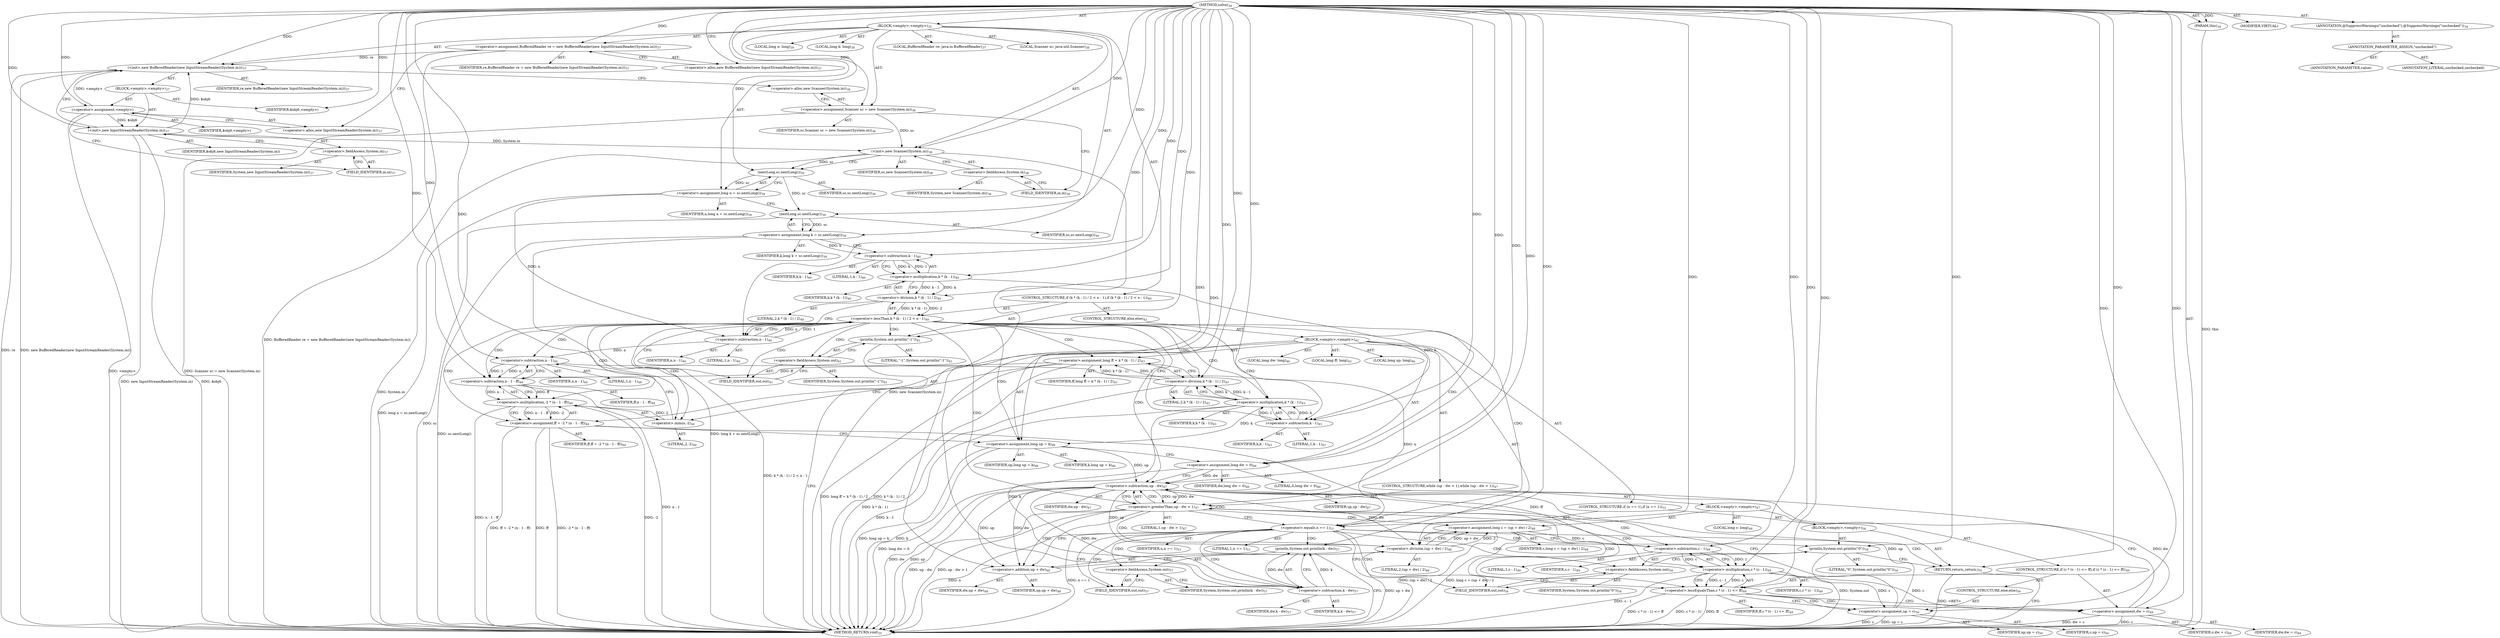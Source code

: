 digraph "solve" {  
"99" [label = <(METHOD,solve)<SUB>34</SUB>> ]
"100" [label = <(PARAM,this)<SUB>34</SUB>> ]
"101" [label = <(BLOCK,&lt;empty&gt;,&lt;empty&gt;)<SUB>35</SUB>> ]
"6" [label = <(LOCAL,BufferedReader re: java.io.BufferedReader)<SUB>37</SUB>> ]
"102" [label = <(&lt;operator&gt;.assignment,BufferedReader re = new BufferedReader(new InputStreamReader(System.in)))<SUB>37</SUB>> ]
"103" [label = <(IDENTIFIER,re,BufferedReader re = new BufferedReader(new InputStreamReader(System.in)))<SUB>37</SUB>> ]
"104" [label = <(&lt;operator&gt;.alloc,new BufferedReader(new InputStreamReader(System.in)))<SUB>37</SUB>> ]
"105" [label = <(&lt;init&gt;,new BufferedReader(new InputStreamReader(System.in)))<SUB>37</SUB>> ]
"5" [label = <(IDENTIFIER,re,new BufferedReader(new InputStreamReader(System.in)))<SUB>37</SUB>> ]
"106" [label = <(BLOCK,&lt;empty&gt;,&lt;empty&gt;)<SUB>37</SUB>> ]
"107" [label = <(&lt;operator&gt;.assignment,&lt;empty&gt;)> ]
"108" [label = <(IDENTIFIER,$obj6,&lt;empty&gt;)> ]
"109" [label = <(&lt;operator&gt;.alloc,new InputStreamReader(System.in))<SUB>37</SUB>> ]
"110" [label = <(&lt;init&gt;,new InputStreamReader(System.in))<SUB>37</SUB>> ]
"111" [label = <(IDENTIFIER,$obj6,new InputStreamReader(System.in))> ]
"112" [label = <(&lt;operator&gt;.fieldAccess,System.in)<SUB>37</SUB>> ]
"113" [label = <(IDENTIFIER,System,new InputStreamReader(System.in))<SUB>37</SUB>> ]
"114" [label = <(FIELD_IDENTIFIER,in,in)<SUB>37</SUB>> ]
"115" [label = <(IDENTIFIER,$obj6,&lt;empty&gt;)> ]
"8" [label = <(LOCAL,Scanner sc: java.util.Scanner)<SUB>38</SUB>> ]
"116" [label = <(&lt;operator&gt;.assignment,Scanner sc = new Scanner(System.in))<SUB>38</SUB>> ]
"117" [label = <(IDENTIFIER,sc,Scanner sc = new Scanner(System.in))<SUB>38</SUB>> ]
"118" [label = <(&lt;operator&gt;.alloc,new Scanner(System.in))<SUB>38</SUB>> ]
"119" [label = <(&lt;init&gt;,new Scanner(System.in))<SUB>38</SUB>> ]
"7" [label = <(IDENTIFIER,sc,new Scanner(System.in))<SUB>38</SUB>> ]
"120" [label = <(&lt;operator&gt;.fieldAccess,System.in)<SUB>38</SUB>> ]
"121" [label = <(IDENTIFIER,System,new Scanner(System.in))<SUB>38</SUB>> ]
"122" [label = <(FIELD_IDENTIFIER,in,in)<SUB>38</SUB>> ]
"123" [label = <(LOCAL,long n: long)<SUB>39</SUB>> ]
"124" [label = <(LOCAL,long k: long)<SUB>39</SUB>> ]
"125" [label = <(&lt;operator&gt;.assignment,long n = sc.nextLong())<SUB>39</SUB>> ]
"126" [label = <(IDENTIFIER,n,long n = sc.nextLong())<SUB>39</SUB>> ]
"127" [label = <(nextLong,sc.nextLong())<SUB>39</SUB>> ]
"128" [label = <(IDENTIFIER,sc,sc.nextLong())<SUB>39</SUB>> ]
"129" [label = <(&lt;operator&gt;.assignment,long k = sc.nextLong())<SUB>39</SUB>> ]
"130" [label = <(IDENTIFIER,k,long k = sc.nextLong())<SUB>39</SUB>> ]
"131" [label = <(nextLong,sc.nextLong())<SUB>39</SUB>> ]
"132" [label = <(IDENTIFIER,sc,sc.nextLong())<SUB>39</SUB>> ]
"133" [label = <(CONTROL_STRUCTURE,if (k * (k - 1) / 2 &lt; n - 1),if (k * (k - 1) / 2 &lt; n - 1))<SUB>40</SUB>> ]
"134" [label = <(&lt;operator&gt;.lessThan,k * (k - 1) / 2 &lt; n - 1)<SUB>40</SUB>> ]
"135" [label = <(&lt;operator&gt;.division,k * (k - 1) / 2)<SUB>40</SUB>> ]
"136" [label = <(&lt;operator&gt;.multiplication,k * (k - 1))<SUB>40</SUB>> ]
"137" [label = <(IDENTIFIER,k,k * (k - 1))<SUB>40</SUB>> ]
"138" [label = <(&lt;operator&gt;.subtraction,k - 1)<SUB>40</SUB>> ]
"139" [label = <(IDENTIFIER,k,k - 1)<SUB>40</SUB>> ]
"140" [label = <(LITERAL,1,k - 1)<SUB>40</SUB>> ]
"141" [label = <(LITERAL,2,k * (k - 1) / 2)<SUB>40</SUB>> ]
"142" [label = <(&lt;operator&gt;.subtraction,n - 1)<SUB>40</SUB>> ]
"143" [label = <(IDENTIFIER,n,n - 1)<SUB>40</SUB>> ]
"144" [label = <(LITERAL,1,n - 1)<SUB>40</SUB>> ]
"145" [label = <(println,System.out.println(&quot;-1&quot;))<SUB>41</SUB>> ]
"146" [label = <(&lt;operator&gt;.fieldAccess,System.out)<SUB>41</SUB>> ]
"147" [label = <(IDENTIFIER,System,System.out.println(&quot;-1&quot;))<SUB>41</SUB>> ]
"148" [label = <(FIELD_IDENTIFIER,out,out)<SUB>41</SUB>> ]
"149" [label = <(LITERAL,&quot;-1&quot;,System.out.println(&quot;-1&quot;))<SUB>41</SUB>> ]
"150" [label = <(CONTROL_STRUCTURE,else,else)<SUB>42</SUB>> ]
"151" [label = <(BLOCK,&lt;empty&gt;,&lt;empty&gt;)<SUB>42</SUB>> ]
"152" [label = <(LOCAL,long ff: long)<SUB>43</SUB>> ]
"153" [label = <(&lt;operator&gt;.assignment,long ff = k * (k - 1) / 2)<SUB>43</SUB>> ]
"154" [label = <(IDENTIFIER,ff,long ff = k * (k - 1) / 2)<SUB>43</SUB>> ]
"155" [label = <(&lt;operator&gt;.division,k * (k - 1) / 2)<SUB>43</SUB>> ]
"156" [label = <(&lt;operator&gt;.multiplication,k * (k - 1))<SUB>43</SUB>> ]
"157" [label = <(IDENTIFIER,k,k * (k - 1))<SUB>43</SUB>> ]
"158" [label = <(&lt;operator&gt;.subtraction,k - 1)<SUB>43</SUB>> ]
"159" [label = <(IDENTIFIER,k,k - 1)<SUB>43</SUB>> ]
"160" [label = <(LITERAL,1,k - 1)<SUB>43</SUB>> ]
"161" [label = <(LITERAL,2,k * (k - 1) / 2)<SUB>43</SUB>> ]
"162" [label = <(&lt;operator&gt;.assignment,ff = -2 * (n - 1 - ff))<SUB>44</SUB>> ]
"163" [label = <(IDENTIFIER,ff,ff = -2 * (n - 1 - ff))<SUB>44</SUB>> ]
"164" [label = <(&lt;operator&gt;.multiplication,-2 * (n - 1 - ff))<SUB>44</SUB>> ]
"165" [label = <(&lt;operator&gt;.minus,-2)<SUB>44</SUB>> ]
"166" [label = <(LITERAL,2,-2)<SUB>44</SUB>> ]
"167" [label = <(&lt;operator&gt;.subtraction,n - 1 - ff)<SUB>44</SUB>> ]
"168" [label = <(&lt;operator&gt;.subtraction,n - 1)<SUB>44</SUB>> ]
"169" [label = <(IDENTIFIER,n,n - 1)<SUB>44</SUB>> ]
"170" [label = <(LITERAL,1,n - 1)<SUB>44</SUB>> ]
"171" [label = <(IDENTIFIER,ff,n - 1 - ff)<SUB>44</SUB>> ]
"172" [label = <(LOCAL,long up: long)<SUB>46</SUB>> ]
"173" [label = <(LOCAL,long dw: long)<SUB>46</SUB>> ]
"174" [label = <(&lt;operator&gt;.assignment,long up = k)<SUB>46</SUB>> ]
"175" [label = <(IDENTIFIER,up,long up = k)<SUB>46</SUB>> ]
"176" [label = <(IDENTIFIER,k,long up = k)<SUB>46</SUB>> ]
"177" [label = <(&lt;operator&gt;.assignment,long dw = 0)<SUB>46</SUB>> ]
"178" [label = <(IDENTIFIER,dw,long dw = 0)<SUB>46</SUB>> ]
"179" [label = <(LITERAL,0,long dw = 0)<SUB>46</SUB>> ]
"180" [label = <(CONTROL_STRUCTURE,while (up - dw &gt; 1),while (up - dw &gt; 1))<SUB>47</SUB>> ]
"181" [label = <(&lt;operator&gt;.greaterThan,up - dw &gt; 1)<SUB>47</SUB>> ]
"182" [label = <(&lt;operator&gt;.subtraction,up - dw)<SUB>47</SUB>> ]
"183" [label = <(IDENTIFIER,up,up - dw)<SUB>47</SUB>> ]
"184" [label = <(IDENTIFIER,dw,up - dw)<SUB>47</SUB>> ]
"185" [label = <(LITERAL,1,up - dw &gt; 1)<SUB>47</SUB>> ]
"186" [label = <(BLOCK,&lt;empty&gt;,&lt;empty&gt;)<SUB>47</SUB>> ]
"187" [label = <(LOCAL,long c: long)<SUB>48</SUB>> ]
"188" [label = <(&lt;operator&gt;.assignment,long c = (up + dw) / 2)<SUB>48</SUB>> ]
"189" [label = <(IDENTIFIER,c,long c = (up + dw) / 2)<SUB>48</SUB>> ]
"190" [label = <(&lt;operator&gt;.division,(up + dw) / 2)<SUB>48</SUB>> ]
"191" [label = <(&lt;operator&gt;.addition,up + dw)<SUB>48</SUB>> ]
"192" [label = <(IDENTIFIER,up,up + dw)<SUB>48</SUB>> ]
"193" [label = <(IDENTIFIER,dw,up + dw)<SUB>48</SUB>> ]
"194" [label = <(LITERAL,2,(up + dw) / 2)<SUB>48</SUB>> ]
"195" [label = <(CONTROL_STRUCTURE,if (c * (c - 1) &lt;= ff),if (c * (c - 1) &lt;= ff))<SUB>49</SUB>> ]
"196" [label = <(&lt;operator&gt;.lessEqualsThan,c * (c - 1) &lt;= ff)<SUB>49</SUB>> ]
"197" [label = <(&lt;operator&gt;.multiplication,c * (c - 1))<SUB>49</SUB>> ]
"198" [label = <(IDENTIFIER,c,c * (c - 1))<SUB>49</SUB>> ]
"199" [label = <(&lt;operator&gt;.subtraction,c - 1)<SUB>49</SUB>> ]
"200" [label = <(IDENTIFIER,c,c - 1)<SUB>49</SUB>> ]
"201" [label = <(LITERAL,1,c - 1)<SUB>49</SUB>> ]
"202" [label = <(IDENTIFIER,ff,c * (c - 1) &lt;= ff)<SUB>49</SUB>> ]
"203" [label = <(&lt;operator&gt;.assignment,dw = c)<SUB>49</SUB>> ]
"204" [label = <(IDENTIFIER,dw,dw = c)<SUB>49</SUB>> ]
"205" [label = <(IDENTIFIER,c,dw = c)<SUB>49</SUB>> ]
"206" [label = <(CONTROL_STRUCTURE,else,else)<SUB>50</SUB>> ]
"207" [label = <(&lt;operator&gt;.assignment,up = c)<SUB>50</SUB>> ]
"208" [label = <(IDENTIFIER,up,up = c)<SUB>50</SUB>> ]
"209" [label = <(IDENTIFIER,c,up = c)<SUB>50</SUB>> ]
"210" [label = <(CONTROL_STRUCTURE,if (n == 1),if (n == 1))<SUB>53</SUB>> ]
"211" [label = <(&lt;operator&gt;.equals,n == 1)<SUB>53</SUB>> ]
"212" [label = <(IDENTIFIER,n,n == 1)<SUB>53</SUB>> ]
"213" [label = <(LITERAL,1,n == 1)<SUB>53</SUB>> ]
"214" [label = <(BLOCK,&lt;empty&gt;,&lt;empty&gt;)<SUB>54</SUB>> ]
"215" [label = <(println,System.out.println(&quot;0&quot;))<SUB>54</SUB>> ]
"216" [label = <(&lt;operator&gt;.fieldAccess,System.out)<SUB>54</SUB>> ]
"217" [label = <(IDENTIFIER,System,System.out.println(&quot;0&quot;))<SUB>54</SUB>> ]
"218" [label = <(FIELD_IDENTIFIER,out,out)<SUB>54</SUB>> ]
"219" [label = <(LITERAL,&quot;0&quot;,System.out.println(&quot;0&quot;))<SUB>54</SUB>> ]
"220" [label = <(RETURN,return;,return;)<SUB>55</SUB>> ]
"221" [label = <(println,System.out.println(k - dw))<SUB>57</SUB>> ]
"222" [label = <(&lt;operator&gt;.fieldAccess,System.out)<SUB>57</SUB>> ]
"223" [label = <(IDENTIFIER,System,System.out.println(k - dw))<SUB>57</SUB>> ]
"224" [label = <(FIELD_IDENTIFIER,out,out)<SUB>57</SUB>> ]
"225" [label = <(&lt;operator&gt;.subtraction,k - dw)<SUB>57</SUB>> ]
"226" [label = <(IDENTIFIER,k,k - dw)<SUB>57</SUB>> ]
"227" [label = <(IDENTIFIER,dw,k - dw)<SUB>57</SUB>> ]
"228" [label = <(MODIFIER,VIRTUAL)> ]
"229" [label = <(ANNOTATION,@SuppressWarnings(&quot;unchecked&quot;),@SuppressWarnings(&quot;unchecked&quot;))<SUB>34</SUB>> ]
"230" [label = <(ANNOTATION_PARAMETER_ASSIGN,&quot;unchecked&quot;)> ]
"231" [label = <(ANNOTATION_PARAMETER,value)> ]
"232" [label = <(ANNOTATION_LITERAL,unchecked,unchecked)> ]
"233" [label = <(METHOD_RETURN,void)<SUB>35</SUB>> ]
  "99" -> "100"  [ label = "AST: "] 
  "99" -> "101"  [ label = "AST: "] 
  "99" -> "228"  [ label = "AST: "] 
  "99" -> "229"  [ label = "AST: "] 
  "99" -> "233"  [ label = "AST: "] 
  "101" -> "6"  [ label = "AST: "] 
  "101" -> "102"  [ label = "AST: "] 
  "101" -> "105"  [ label = "AST: "] 
  "101" -> "8"  [ label = "AST: "] 
  "101" -> "116"  [ label = "AST: "] 
  "101" -> "119"  [ label = "AST: "] 
  "101" -> "123"  [ label = "AST: "] 
  "101" -> "124"  [ label = "AST: "] 
  "101" -> "125"  [ label = "AST: "] 
  "101" -> "129"  [ label = "AST: "] 
  "101" -> "133"  [ label = "AST: "] 
  "102" -> "103"  [ label = "AST: "] 
  "102" -> "104"  [ label = "AST: "] 
  "105" -> "5"  [ label = "AST: "] 
  "105" -> "106"  [ label = "AST: "] 
  "106" -> "107"  [ label = "AST: "] 
  "106" -> "110"  [ label = "AST: "] 
  "106" -> "115"  [ label = "AST: "] 
  "107" -> "108"  [ label = "AST: "] 
  "107" -> "109"  [ label = "AST: "] 
  "110" -> "111"  [ label = "AST: "] 
  "110" -> "112"  [ label = "AST: "] 
  "112" -> "113"  [ label = "AST: "] 
  "112" -> "114"  [ label = "AST: "] 
  "116" -> "117"  [ label = "AST: "] 
  "116" -> "118"  [ label = "AST: "] 
  "119" -> "7"  [ label = "AST: "] 
  "119" -> "120"  [ label = "AST: "] 
  "120" -> "121"  [ label = "AST: "] 
  "120" -> "122"  [ label = "AST: "] 
  "125" -> "126"  [ label = "AST: "] 
  "125" -> "127"  [ label = "AST: "] 
  "127" -> "128"  [ label = "AST: "] 
  "129" -> "130"  [ label = "AST: "] 
  "129" -> "131"  [ label = "AST: "] 
  "131" -> "132"  [ label = "AST: "] 
  "133" -> "134"  [ label = "AST: "] 
  "133" -> "145"  [ label = "AST: "] 
  "133" -> "150"  [ label = "AST: "] 
  "134" -> "135"  [ label = "AST: "] 
  "134" -> "142"  [ label = "AST: "] 
  "135" -> "136"  [ label = "AST: "] 
  "135" -> "141"  [ label = "AST: "] 
  "136" -> "137"  [ label = "AST: "] 
  "136" -> "138"  [ label = "AST: "] 
  "138" -> "139"  [ label = "AST: "] 
  "138" -> "140"  [ label = "AST: "] 
  "142" -> "143"  [ label = "AST: "] 
  "142" -> "144"  [ label = "AST: "] 
  "145" -> "146"  [ label = "AST: "] 
  "145" -> "149"  [ label = "AST: "] 
  "146" -> "147"  [ label = "AST: "] 
  "146" -> "148"  [ label = "AST: "] 
  "150" -> "151"  [ label = "AST: "] 
  "151" -> "152"  [ label = "AST: "] 
  "151" -> "153"  [ label = "AST: "] 
  "151" -> "162"  [ label = "AST: "] 
  "151" -> "172"  [ label = "AST: "] 
  "151" -> "173"  [ label = "AST: "] 
  "151" -> "174"  [ label = "AST: "] 
  "151" -> "177"  [ label = "AST: "] 
  "151" -> "180"  [ label = "AST: "] 
  "151" -> "210"  [ label = "AST: "] 
  "151" -> "221"  [ label = "AST: "] 
  "153" -> "154"  [ label = "AST: "] 
  "153" -> "155"  [ label = "AST: "] 
  "155" -> "156"  [ label = "AST: "] 
  "155" -> "161"  [ label = "AST: "] 
  "156" -> "157"  [ label = "AST: "] 
  "156" -> "158"  [ label = "AST: "] 
  "158" -> "159"  [ label = "AST: "] 
  "158" -> "160"  [ label = "AST: "] 
  "162" -> "163"  [ label = "AST: "] 
  "162" -> "164"  [ label = "AST: "] 
  "164" -> "165"  [ label = "AST: "] 
  "164" -> "167"  [ label = "AST: "] 
  "165" -> "166"  [ label = "AST: "] 
  "167" -> "168"  [ label = "AST: "] 
  "167" -> "171"  [ label = "AST: "] 
  "168" -> "169"  [ label = "AST: "] 
  "168" -> "170"  [ label = "AST: "] 
  "174" -> "175"  [ label = "AST: "] 
  "174" -> "176"  [ label = "AST: "] 
  "177" -> "178"  [ label = "AST: "] 
  "177" -> "179"  [ label = "AST: "] 
  "180" -> "181"  [ label = "AST: "] 
  "180" -> "186"  [ label = "AST: "] 
  "181" -> "182"  [ label = "AST: "] 
  "181" -> "185"  [ label = "AST: "] 
  "182" -> "183"  [ label = "AST: "] 
  "182" -> "184"  [ label = "AST: "] 
  "186" -> "187"  [ label = "AST: "] 
  "186" -> "188"  [ label = "AST: "] 
  "186" -> "195"  [ label = "AST: "] 
  "188" -> "189"  [ label = "AST: "] 
  "188" -> "190"  [ label = "AST: "] 
  "190" -> "191"  [ label = "AST: "] 
  "190" -> "194"  [ label = "AST: "] 
  "191" -> "192"  [ label = "AST: "] 
  "191" -> "193"  [ label = "AST: "] 
  "195" -> "196"  [ label = "AST: "] 
  "195" -> "203"  [ label = "AST: "] 
  "195" -> "206"  [ label = "AST: "] 
  "196" -> "197"  [ label = "AST: "] 
  "196" -> "202"  [ label = "AST: "] 
  "197" -> "198"  [ label = "AST: "] 
  "197" -> "199"  [ label = "AST: "] 
  "199" -> "200"  [ label = "AST: "] 
  "199" -> "201"  [ label = "AST: "] 
  "203" -> "204"  [ label = "AST: "] 
  "203" -> "205"  [ label = "AST: "] 
  "206" -> "207"  [ label = "AST: "] 
  "207" -> "208"  [ label = "AST: "] 
  "207" -> "209"  [ label = "AST: "] 
  "210" -> "211"  [ label = "AST: "] 
  "210" -> "214"  [ label = "AST: "] 
  "211" -> "212"  [ label = "AST: "] 
  "211" -> "213"  [ label = "AST: "] 
  "214" -> "215"  [ label = "AST: "] 
  "214" -> "220"  [ label = "AST: "] 
  "215" -> "216"  [ label = "AST: "] 
  "215" -> "219"  [ label = "AST: "] 
  "216" -> "217"  [ label = "AST: "] 
  "216" -> "218"  [ label = "AST: "] 
  "221" -> "222"  [ label = "AST: "] 
  "221" -> "225"  [ label = "AST: "] 
  "222" -> "223"  [ label = "AST: "] 
  "222" -> "224"  [ label = "AST: "] 
  "225" -> "226"  [ label = "AST: "] 
  "225" -> "227"  [ label = "AST: "] 
  "229" -> "230"  [ label = "AST: "] 
  "230" -> "231"  [ label = "AST: "] 
  "230" -> "232"  [ label = "AST: "] 
  "102" -> "109"  [ label = "CFG: "] 
  "105" -> "118"  [ label = "CFG: "] 
  "116" -> "122"  [ label = "CFG: "] 
  "119" -> "127"  [ label = "CFG: "] 
  "125" -> "131"  [ label = "CFG: "] 
  "129" -> "138"  [ label = "CFG: "] 
  "104" -> "102"  [ label = "CFG: "] 
  "118" -> "116"  [ label = "CFG: "] 
  "120" -> "119"  [ label = "CFG: "] 
  "127" -> "125"  [ label = "CFG: "] 
  "131" -> "129"  [ label = "CFG: "] 
  "134" -> "148"  [ label = "CFG: "] 
  "134" -> "158"  [ label = "CFG: "] 
  "145" -> "233"  [ label = "CFG: "] 
  "107" -> "114"  [ label = "CFG: "] 
  "110" -> "105"  [ label = "CFG: "] 
  "122" -> "120"  [ label = "CFG: "] 
  "135" -> "142"  [ label = "CFG: "] 
  "142" -> "134"  [ label = "CFG: "] 
  "146" -> "145"  [ label = "CFG: "] 
  "109" -> "107"  [ label = "CFG: "] 
  "112" -> "110"  [ label = "CFG: "] 
  "136" -> "135"  [ label = "CFG: "] 
  "148" -> "146"  [ label = "CFG: "] 
  "153" -> "165"  [ label = "CFG: "] 
  "162" -> "174"  [ label = "CFG: "] 
  "174" -> "177"  [ label = "CFG: "] 
  "177" -> "182"  [ label = "CFG: "] 
  "221" -> "233"  [ label = "CFG: "] 
  "114" -> "112"  [ label = "CFG: "] 
  "138" -> "136"  [ label = "CFG: "] 
  "155" -> "153"  [ label = "CFG: "] 
  "164" -> "162"  [ label = "CFG: "] 
  "181" -> "191"  [ label = "CFG: "] 
  "181" -> "211"  [ label = "CFG: "] 
  "211" -> "218"  [ label = "CFG: "] 
  "211" -> "224"  [ label = "CFG: "] 
  "222" -> "225"  [ label = "CFG: "] 
  "225" -> "221"  [ label = "CFG: "] 
  "156" -> "155"  [ label = "CFG: "] 
  "165" -> "168"  [ label = "CFG: "] 
  "167" -> "164"  [ label = "CFG: "] 
  "182" -> "181"  [ label = "CFG: "] 
  "188" -> "199"  [ label = "CFG: "] 
  "215" -> "220"  [ label = "CFG: "] 
  "220" -> "233"  [ label = "CFG: "] 
  "224" -> "222"  [ label = "CFG: "] 
  "158" -> "156"  [ label = "CFG: "] 
  "168" -> "167"  [ label = "CFG: "] 
  "190" -> "188"  [ label = "CFG: "] 
  "196" -> "203"  [ label = "CFG: "] 
  "196" -> "207"  [ label = "CFG: "] 
  "203" -> "182"  [ label = "CFG: "] 
  "216" -> "215"  [ label = "CFG: "] 
  "191" -> "190"  [ label = "CFG: "] 
  "197" -> "196"  [ label = "CFG: "] 
  "207" -> "182"  [ label = "CFG: "] 
  "218" -> "216"  [ label = "CFG: "] 
  "199" -> "197"  [ label = "CFG: "] 
  "99" -> "104"  [ label = "CFG: "] 
  "220" -> "233"  [ label = "DDG: &lt;RET&gt;"] 
  "100" -> "233"  [ label = "DDG: this"] 
  "102" -> "233"  [ label = "DDG: BufferedReader re = new BufferedReader(new InputStreamReader(System.in))"] 
  "105" -> "233"  [ label = "DDG: re"] 
  "107" -> "233"  [ label = "DDG: &lt;empty&gt;"] 
  "110" -> "233"  [ label = "DDG: $obj6"] 
  "110" -> "233"  [ label = "DDG: new InputStreamReader(System.in)"] 
  "105" -> "233"  [ label = "DDG: new BufferedReader(new InputStreamReader(System.in))"] 
  "116" -> "233"  [ label = "DDG: Scanner sc = new Scanner(System.in)"] 
  "119" -> "233"  [ label = "DDG: System.in"] 
  "119" -> "233"  [ label = "DDG: new Scanner(System.in)"] 
  "125" -> "233"  [ label = "DDG: long n = sc.nextLong()"] 
  "131" -> "233"  [ label = "DDG: sc"] 
  "129" -> "233"  [ label = "DDG: sc.nextLong()"] 
  "129" -> "233"  [ label = "DDG: long k = sc.nextLong()"] 
  "134" -> "233"  [ label = "DDG: k * (k - 1) / 2 &lt; n - 1"] 
  "156" -> "233"  [ label = "DDG: k - 1"] 
  "155" -> "233"  [ label = "DDG: k * (k - 1)"] 
  "153" -> "233"  [ label = "DDG: k * (k - 1) / 2"] 
  "153" -> "233"  [ label = "DDG: long ff = k * (k - 1) / 2"] 
  "162" -> "233"  [ label = "DDG: ff"] 
  "164" -> "233"  [ label = "DDG: -2"] 
  "167" -> "233"  [ label = "DDG: n - 1"] 
  "164" -> "233"  [ label = "DDG: n - 1 - ff"] 
  "162" -> "233"  [ label = "DDG: -2 * (n - 1 - ff)"] 
  "162" -> "233"  [ label = "DDG: ff = -2 * (n - 1 - ff)"] 
  "174" -> "233"  [ label = "DDG: k"] 
  "174" -> "233"  [ label = "DDG: long up = k"] 
  "177" -> "233"  [ label = "DDG: long dw = 0"] 
  "182" -> "233"  [ label = "DDG: up"] 
  "182" -> "233"  [ label = "DDG: dw"] 
  "181" -> "233"  [ label = "DDG: up - dw"] 
  "181" -> "233"  [ label = "DDG: up - dw &gt; 1"] 
  "211" -> "233"  [ label = "DDG: n"] 
  "211" -> "233"  [ label = "DDG: n == 1"] 
  "215" -> "233"  [ label = "DDG: System.out"] 
  "190" -> "233"  [ label = "DDG: up + dw"] 
  "188" -> "233"  [ label = "DDG: (up + dw) / 2"] 
  "188" -> "233"  [ label = "DDG: long c = (up + dw) / 2"] 
  "197" -> "233"  [ label = "DDG: c - 1"] 
  "196" -> "233"  [ label = "DDG: c * (c - 1)"] 
  "196" -> "233"  [ label = "DDG: ff"] 
  "196" -> "233"  [ label = "DDG: c * (c - 1) &lt;= ff"] 
  "207" -> "233"  [ label = "DDG: c"] 
  "207" -> "233"  [ label = "DDG: up = c"] 
  "203" -> "233"  [ label = "DDG: c"] 
  "203" -> "233"  [ label = "DDG: dw = c"] 
  "99" -> "100"  [ label = "DDG: "] 
  "99" -> "102"  [ label = "DDG: "] 
  "99" -> "116"  [ label = "DDG: "] 
  "127" -> "125"  [ label = "DDG: sc"] 
  "131" -> "129"  [ label = "DDG: sc"] 
  "102" -> "105"  [ label = "DDG: re"] 
  "99" -> "105"  [ label = "DDG: "] 
  "107" -> "105"  [ label = "DDG: &lt;empty&gt;"] 
  "110" -> "105"  [ label = "DDG: $obj6"] 
  "116" -> "119"  [ label = "DDG: sc"] 
  "99" -> "119"  [ label = "DDG: "] 
  "110" -> "119"  [ label = "DDG: System.in"] 
  "99" -> "107"  [ label = "DDG: "] 
  "99" -> "115"  [ label = "DDG: "] 
  "119" -> "127"  [ label = "DDG: sc"] 
  "99" -> "127"  [ label = "DDG: "] 
  "127" -> "131"  [ label = "DDG: sc"] 
  "99" -> "131"  [ label = "DDG: "] 
  "135" -> "134"  [ label = "DDG: k * (k - 1)"] 
  "135" -> "134"  [ label = "DDG: 2"] 
  "142" -> "134"  [ label = "DDG: n"] 
  "142" -> "134"  [ label = "DDG: 1"] 
  "99" -> "145"  [ label = "DDG: "] 
  "107" -> "110"  [ label = "DDG: $obj6"] 
  "99" -> "110"  [ label = "DDG: "] 
  "136" -> "135"  [ label = "DDG: k"] 
  "136" -> "135"  [ label = "DDG: k - 1"] 
  "99" -> "135"  [ label = "DDG: "] 
  "125" -> "142"  [ label = "DDG: n"] 
  "99" -> "142"  [ label = "DDG: "] 
  "155" -> "153"  [ label = "DDG: k * (k - 1)"] 
  "155" -> "153"  [ label = "DDG: 2"] 
  "164" -> "162"  [ label = "DDG: -2"] 
  "164" -> "162"  [ label = "DDG: n - 1 - ff"] 
  "156" -> "174"  [ label = "DDG: k"] 
  "99" -> "174"  [ label = "DDG: "] 
  "99" -> "177"  [ label = "DDG: "] 
  "138" -> "136"  [ label = "DDG: k"] 
  "99" -> "136"  [ label = "DDG: "] 
  "138" -> "136"  [ label = "DDG: 1"] 
  "225" -> "221"  [ label = "DDG: k"] 
  "225" -> "221"  [ label = "DDG: dw"] 
  "129" -> "138"  [ label = "DDG: k"] 
  "99" -> "138"  [ label = "DDG: "] 
  "156" -> "155"  [ label = "DDG: k"] 
  "156" -> "155"  [ label = "DDG: k - 1"] 
  "99" -> "155"  [ label = "DDG: "] 
  "165" -> "164"  [ label = "DDG: 2"] 
  "167" -> "164"  [ label = "DDG: n - 1"] 
  "167" -> "164"  [ label = "DDG: ff"] 
  "182" -> "181"  [ label = "DDG: up"] 
  "182" -> "181"  [ label = "DDG: dw"] 
  "99" -> "181"  [ label = "DDG: "] 
  "190" -> "188"  [ label = "DDG: up + dw"] 
  "190" -> "188"  [ label = "DDG: 2"] 
  "168" -> "211"  [ label = "DDG: n"] 
  "99" -> "211"  [ label = "DDG: "] 
  "99" -> "220"  [ label = "DDG: "] 
  "99" -> "225"  [ label = "DDG: "] 
  "156" -> "225"  [ label = "DDG: k"] 
  "182" -> "225"  [ label = "DDG: dw"] 
  "158" -> "156"  [ label = "DDG: k"] 
  "99" -> "156"  [ label = "DDG: "] 
  "158" -> "156"  [ label = "DDG: 1"] 
  "99" -> "165"  [ label = "DDG: "] 
  "168" -> "167"  [ label = "DDG: n"] 
  "168" -> "167"  [ label = "DDG: 1"] 
  "153" -> "167"  [ label = "DDG: ff"] 
  "99" -> "167"  [ label = "DDG: "] 
  "174" -> "182"  [ label = "DDG: up"] 
  "207" -> "182"  [ label = "DDG: up"] 
  "99" -> "182"  [ label = "DDG: "] 
  "177" -> "182"  [ label = "DDG: dw"] 
  "203" -> "182"  [ label = "DDG: dw"] 
  "197" -> "203"  [ label = "DDG: c"] 
  "99" -> "203"  [ label = "DDG: "] 
  "99" -> "215"  [ label = "DDG: "] 
  "136" -> "158"  [ label = "DDG: k"] 
  "99" -> "158"  [ label = "DDG: "] 
  "142" -> "168"  [ label = "DDG: n"] 
  "99" -> "168"  [ label = "DDG: "] 
  "182" -> "190"  [ label = "DDG: up"] 
  "99" -> "190"  [ label = "DDG: "] 
  "182" -> "190"  [ label = "DDG: dw"] 
  "197" -> "196"  [ label = "DDG: c"] 
  "197" -> "196"  [ label = "DDG: c - 1"] 
  "162" -> "196"  [ label = "DDG: ff"] 
  "99" -> "196"  [ label = "DDG: "] 
  "197" -> "207"  [ label = "DDG: c"] 
  "99" -> "207"  [ label = "DDG: "] 
  "182" -> "191"  [ label = "DDG: up"] 
  "99" -> "191"  [ label = "DDG: "] 
  "182" -> "191"  [ label = "DDG: dw"] 
  "199" -> "197"  [ label = "DDG: c"] 
  "99" -> "197"  [ label = "DDG: "] 
  "199" -> "197"  [ label = "DDG: 1"] 
  "188" -> "199"  [ label = "DDG: c"] 
  "99" -> "199"  [ label = "DDG: "] 
  "134" -> "167"  [ label = "CDG: "] 
  "134" -> "145"  [ label = "CDG: "] 
  "134" -> "146"  [ label = "CDG: "] 
  "134" -> "162"  [ label = "CDG: "] 
  "134" -> "153"  [ label = "CDG: "] 
  "134" -> "168"  [ label = "CDG: "] 
  "134" -> "181"  [ label = "CDG: "] 
  "134" -> "148"  [ label = "CDG: "] 
  "134" -> "177"  [ label = "CDG: "] 
  "134" -> "165"  [ label = "CDG: "] 
  "134" -> "174"  [ label = "CDG: "] 
  "134" -> "182"  [ label = "CDG: "] 
  "134" -> "211"  [ label = "CDG: "] 
  "134" -> "164"  [ label = "CDG: "] 
  "134" -> "155"  [ label = "CDG: "] 
  "134" -> "156"  [ label = "CDG: "] 
  "134" -> "158"  [ label = "CDG: "] 
  "181" -> "188"  [ label = "CDG: "] 
  "181" -> "196"  [ label = "CDG: "] 
  "181" -> "197"  [ label = "CDG: "] 
  "181" -> "181"  [ label = "CDG: "] 
  "181" -> "191"  [ label = "CDG: "] 
  "181" -> "190"  [ label = "CDG: "] 
  "181" -> "199"  [ label = "CDG: "] 
  "181" -> "182"  [ label = "CDG: "] 
  "211" -> "225"  [ label = "CDG: "] 
  "211" -> "215"  [ label = "CDG: "] 
  "211" -> "220"  [ label = "CDG: "] 
  "211" -> "221"  [ label = "CDG: "] 
  "211" -> "224"  [ label = "CDG: "] 
  "211" -> "216"  [ label = "CDG: "] 
  "211" -> "222"  [ label = "CDG: "] 
  "211" -> "218"  [ label = "CDG: "] 
  "196" -> "207"  [ label = "CDG: "] 
  "196" -> "203"  [ label = "CDG: "] 
}
